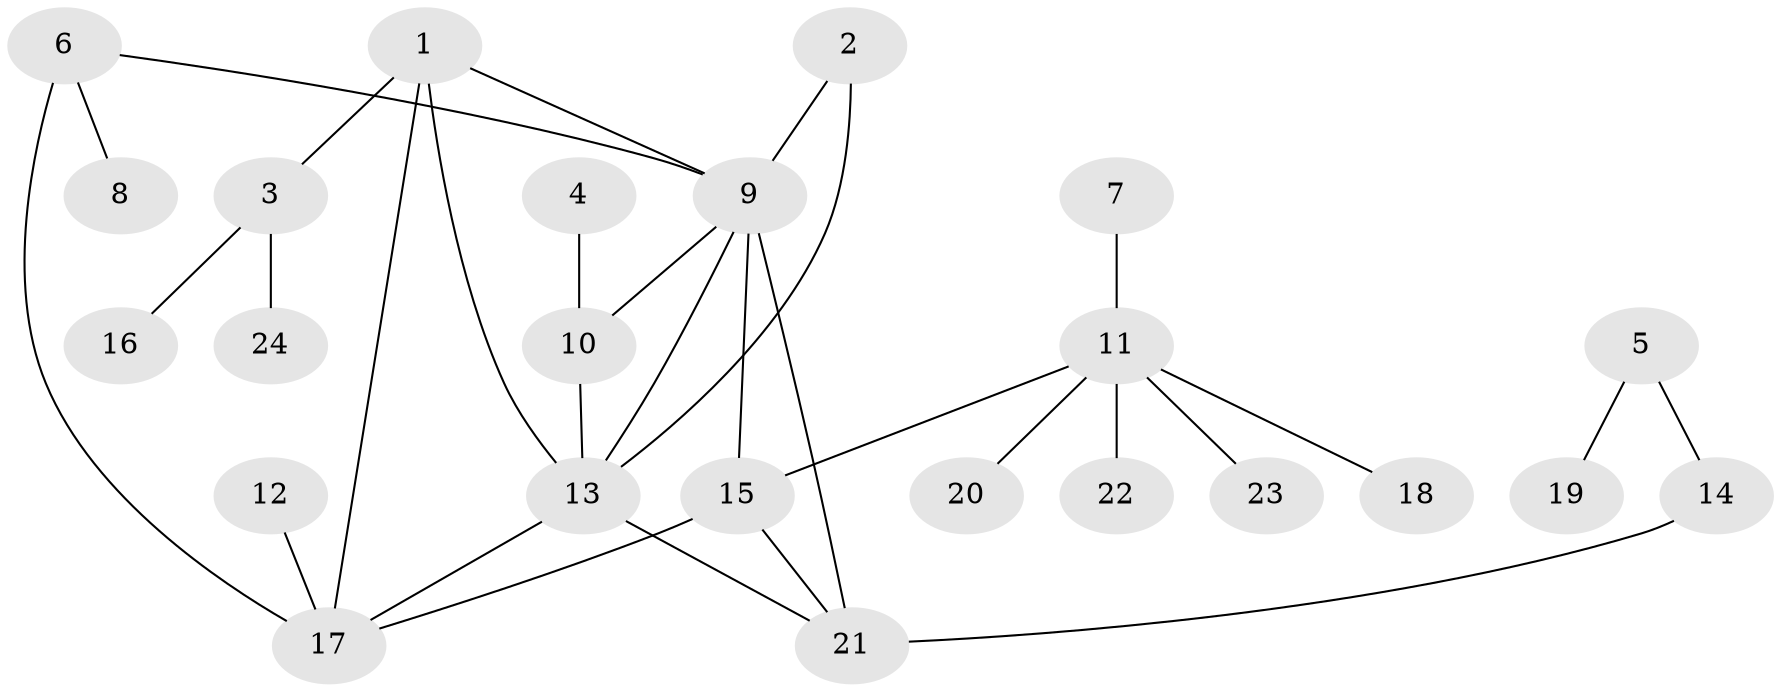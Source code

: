 // original degree distribution, {5: 0.041666666666666664, 4: 0.08333333333333333, 6: 0.0625, 1: 0.5416666666666666, 7: 0.041666666666666664, 3: 0.041666666666666664, 8: 0.020833333333333332, 2: 0.16666666666666666}
// Generated by graph-tools (version 1.1) at 2025/02/03/09/25 03:02:51]
// undirected, 24 vertices, 31 edges
graph export_dot {
graph [start="1"]
  node [color=gray90,style=filled];
  1;
  2;
  3;
  4;
  5;
  6;
  7;
  8;
  9;
  10;
  11;
  12;
  13;
  14;
  15;
  16;
  17;
  18;
  19;
  20;
  21;
  22;
  23;
  24;
  1 -- 3 [weight=1.0];
  1 -- 9 [weight=1.0];
  1 -- 13 [weight=1.0];
  1 -- 17 [weight=1.0];
  2 -- 9 [weight=1.0];
  2 -- 13 [weight=1.0];
  3 -- 16 [weight=1.0];
  3 -- 24 [weight=1.0];
  4 -- 10 [weight=1.0];
  5 -- 14 [weight=1.0];
  5 -- 19 [weight=1.0];
  6 -- 8 [weight=1.0];
  6 -- 9 [weight=1.0];
  6 -- 17 [weight=2.0];
  7 -- 11 [weight=1.0];
  9 -- 10 [weight=1.0];
  9 -- 13 [weight=1.0];
  9 -- 15 [weight=1.0];
  9 -- 21 [weight=2.0];
  10 -- 13 [weight=1.0];
  11 -- 15 [weight=1.0];
  11 -- 18 [weight=1.0];
  11 -- 20 [weight=1.0];
  11 -- 22 [weight=1.0];
  11 -- 23 [weight=1.0];
  12 -- 17 [weight=1.0];
  13 -- 17 [weight=1.0];
  13 -- 21 [weight=1.0];
  14 -- 21 [weight=1.0];
  15 -- 17 [weight=1.0];
  15 -- 21 [weight=1.0];
}

